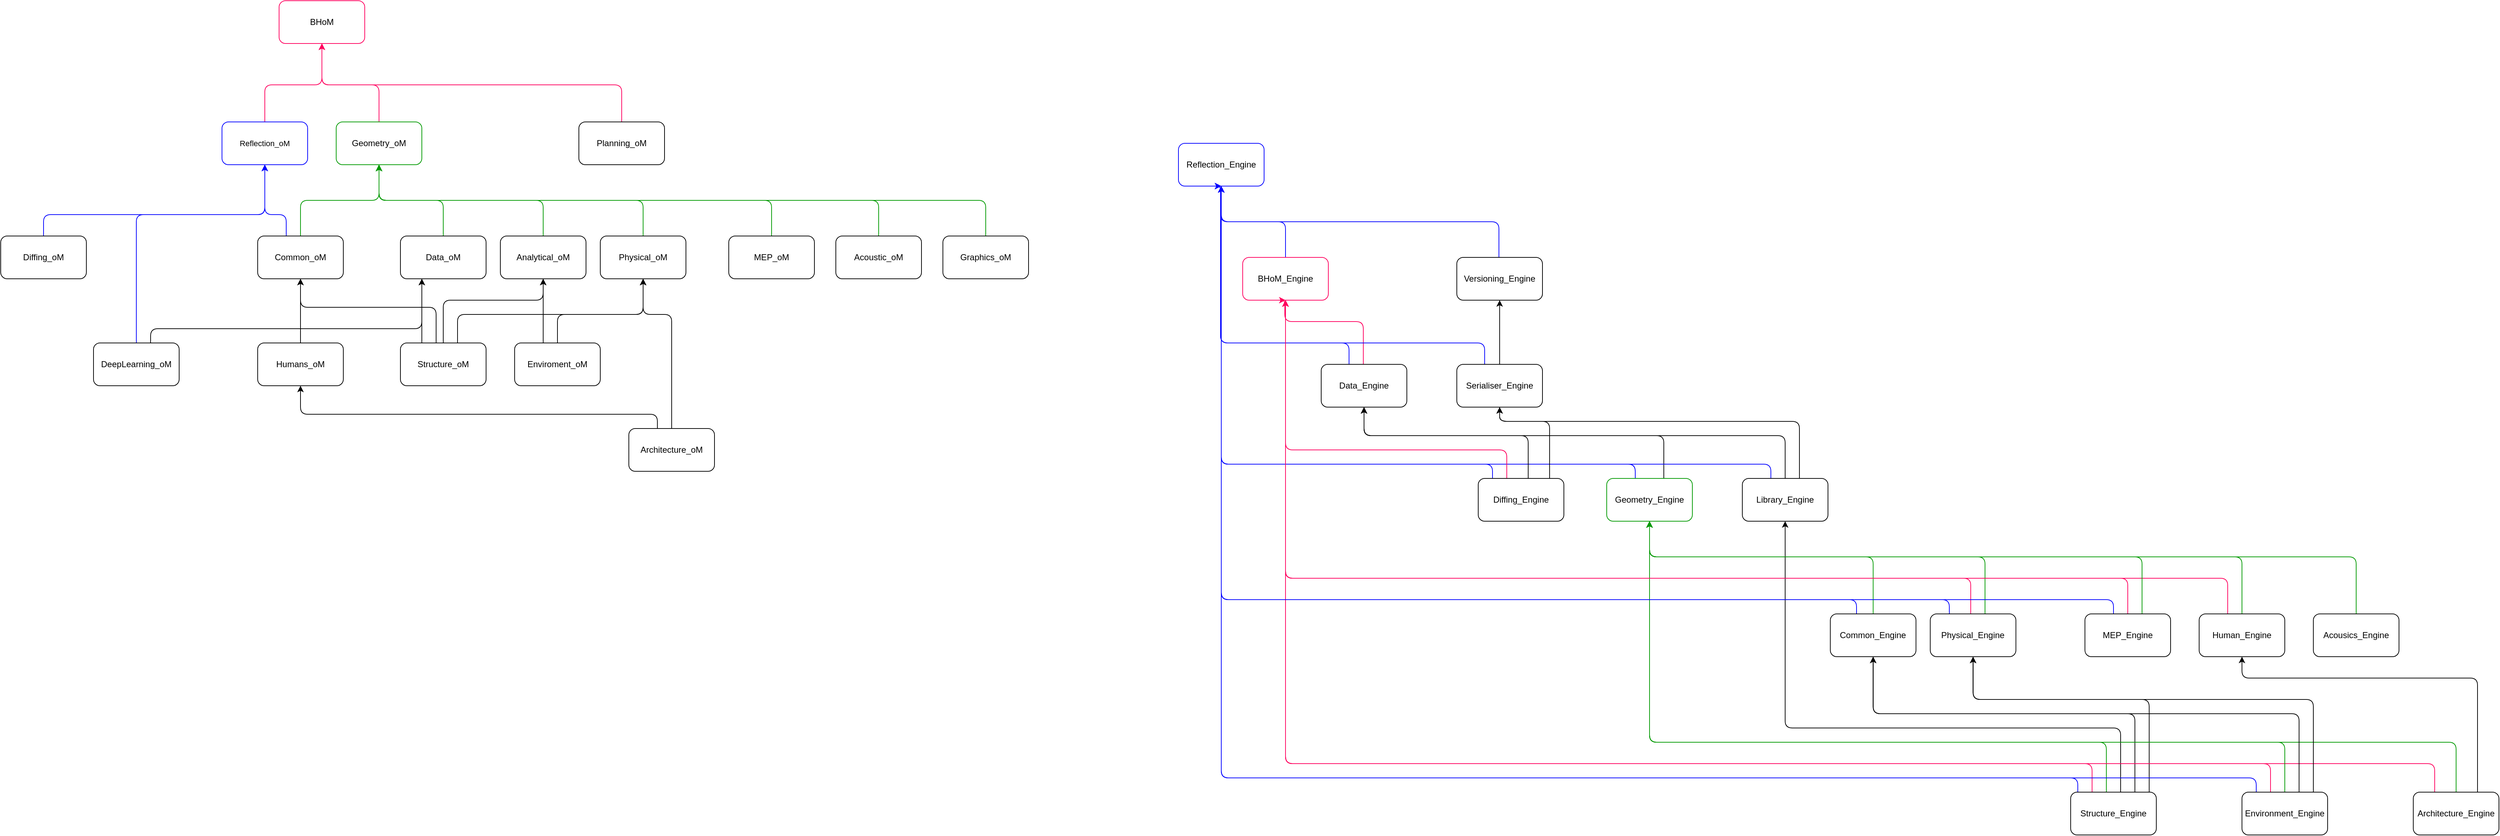 <mxfile version="12.5.1" type="device"><diagram id="6Ca8VNEjxvbvNiEkinV-" name="Page-1"><mxGraphModel dx="2771" dy="2223" grid="1" gridSize="10" guides="1" tooltips="1" connect="1" arrows="1" fold="1" page="1" pageScale="1" pageWidth="827" pageHeight="1169" math="0" shadow="0"><root><mxCell id="0"/><mxCell id="1" parent="0"/><mxCell id="a92bAbzMDgVQrzhNCaIG-1" value="BHoM" style="rounded=1;whiteSpace=wrap;html=1;strokeColor=#FF005E;" parent="1" vertex="1"><mxGeometry x="-720" y="-920" width="120" height="60" as="geometry"/></mxCell><mxCell id="a92bAbzMDgVQrzhNCaIG-10" style="rounded=1;orthogonalLoop=1;jettySize=auto;html=1;edgeStyle=orthogonalEdgeStyle;fontSize=12;strokeColor=#009900;fillColor=#ffffff;" parent="1" source="a92bAbzMDgVQrzhNCaIG-2" edge="1"><mxGeometry relative="1" as="geometry"><mxPoint x="-580" y="-690" as="targetPoint"/><Array as="points"><mxPoint x="120" y="-640"/><mxPoint x="-580" y="-640"/></Array></mxGeometry></mxCell><mxCell id="a92bAbzMDgVQrzhNCaIG-2" value="Acoustic_oM" style="rounded=1;whiteSpace=wrap;html=1;" parent="1" vertex="1"><mxGeometry x="60" y="-590" width="120" height="60" as="geometry"/></mxCell><mxCell id="a92bAbzMDgVQrzhNCaIG-12" style="rounded=1;orthogonalLoop=1;jettySize=auto;html=1;entryX=0.5;entryY=1;entryDx=0;entryDy=0;edgeStyle=orthogonalEdgeStyle;fontSize=12;strokeColor=#009900;fillColor=#ffffff;" parent="1" source="a92bAbzMDgVQrzhNCaIG-3" target="a92bAbzMDgVQrzhNCaIG-5" edge="1"><mxGeometry relative="1" as="geometry"><Array as="points"><mxPoint x="-350" y="-640"/><mxPoint x="-580" y="-640"/></Array></mxGeometry></mxCell><mxCell id="a92bAbzMDgVQrzhNCaIG-3" value="Analytical_oM" style="rounded=1;whiteSpace=wrap;html=1;" parent="1" vertex="1"><mxGeometry x="-410" y="-590" width="120" height="60" as="geometry"/></mxCell><mxCell id="a92bAbzMDgVQrzhNCaIG-8" style="rounded=1;orthogonalLoop=1;jettySize=auto;html=1;entryX=0.5;entryY=1;entryDx=0;entryDy=0;edgeStyle=orthogonalEdgeStyle;fontSize=12;strokeColor=#009900;fillColor=#ffffff;" parent="1" source="a92bAbzMDgVQrzhNCaIG-4" target="a92bAbzMDgVQrzhNCaIG-5" edge="1"><mxGeometry relative="1" as="geometry"/></mxCell><mxCell id="a92bAbzMDgVQrzhNCaIG-57" style="rounded=1;orthogonalLoop=1;jettySize=auto;html=1;entryX=0.5;entryY=1;entryDx=0;entryDy=0;edgeStyle=orthogonalEdgeStyle;strokeColor=#0000FF;" parent="1" source="a92bAbzMDgVQrzhNCaIG-4" target="a92bAbzMDgVQrzhNCaIG-19" edge="1"><mxGeometry relative="1" as="geometry"><Array as="points"><mxPoint x="-710" y="-620"/><mxPoint x="-740" y="-620"/></Array></mxGeometry></mxCell><mxCell id="a92bAbzMDgVQrzhNCaIG-4" value="Common_oM" style="rounded=1;whiteSpace=wrap;html=1;" parent="1" vertex="1"><mxGeometry x="-750" y="-590" width="120" height="60" as="geometry"/></mxCell><mxCell id="a92bAbzMDgVQrzhNCaIG-6" style="rounded=1;orthogonalLoop=1;jettySize=auto;html=1;entryX=0.5;entryY=1;entryDx=0;entryDy=0;edgeStyle=orthogonalEdgeStyle;fontSize=12;strokeColor=#FF005E;fillColor=#ffffff;" parent="1" source="a92bAbzMDgVQrzhNCaIG-5" target="a92bAbzMDgVQrzhNCaIG-1" edge="1"><mxGeometry relative="1" as="geometry"><Array as="points"><mxPoint x="-580" y="-802"/><mxPoint x="-660" y="-802"/></Array></mxGeometry></mxCell><mxCell id="a92bAbzMDgVQrzhNCaIG-5" value="Geometry_oM" style="rounded=1;whiteSpace=wrap;html=1;strokeColor=#009900;" parent="1" vertex="1"><mxGeometry x="-640" y="-750" width="120" height="60" as="geometry"/></mxCell><mxCell id="a92bAbzMDgVQrzhNCaIG-20" style="rounded=1;orthogonalLoop=1;jettySize=auto;html=1;entryX=0.5;entryY=1;entryDx=0;entryDy=0;edgeStyle=orthogonalEdgeStyle;" parent="1" source="a92bAbzMDgVQrzhNCaIG-13" target="a92bAbzMDgVQrzhNCaIG-18" edge="1"><mxGeometry relative="1" as="geometry"><Array as="points"><mxPoint x="-170" y="-480"/><mxPoint x="-210" y="-480"/></Array></mxGeometry></mxCell><mxCell id="a92bAbzMDgVQrzhNCaIG-21" style="rounded=1;orthogonalLoop=1;jettySize=auto;html=1;entryX=0.5;entryY=1;entryDx=0;entryDy=0;edgeStyle=orthogonalEdgeStyle;" parent="1" source="a92bAbzMDgVQrzhNCaIG-13" target="a92bAbzMDgVQrzhNCaIG-17" edge="1"><mxGeometry relative="1" as="geometry"><Array as="points"><mxPoint x="-190" y="-340"/><mxPoint x="-690" y="-340"/></Array></mxGeometry></mxCell><mxCell id="a92bAbzMDgVQrzhNCaIG-13" value="Architecture_oM" style="rounded=1;whiteSpace=wrap;html=1;" parent="1" vertex="1"><mxGeometry x="-230" y="-320" width="120" height="60" as="geometry"/></mxCell><mxCell id="a92bAbzMDgVQrzhNCaIG-46" style="rounded=0;orthogonalLoop=1;jettySize=auto;html=1;" parent="1" source="a92bAbzMDgVQrzhNCaIG-17" target="a92bAbzMDgVQrzhNCaIG-4" edge="1"><mxGeometry relative="1" as="geometry"/></mxCell><mxCell id="a92bAbzMDgVQrzhNCaIG-17" value="Humans_oM" style="rounded=1;whiteSpace=wrap;html=1;" parent="1" vertex="1"><mxGeometry x="-750" y="-440" width="120" height="60" as="geometry"/></mxCell><mxCell id="a92bAbzMDgVQrzhNCaIG-51" style="rounded=1;orthogonalLoop=1;jettySize=auto;html=1;entryX=0.5;entryY=1;entryDx=0;entryDy=0;edgeStyle=orthogonalEdgeStyle;fontSize=12;strokeColor=#009900;fillColor=#ffffff;" parent="1" source="a92bAbzMDgVQrzhNCaIG-18" target="a92bAbzMDgVQrzhNCaIG-5" edge="1"><mxGeometry relative="1" as="geometry"><Array as="points"><mxPoint x="-210" y="-640"/><mxPoint x="-580" y="-640"/></Array></mxGeometry></mxCell><mxCell id="a92bAbzMDgVQrzhNCaIG-18" value="Physical_oM" style="rounded=1;whiteSpace=wrap;html=1;" parent="1" vertex="1"><mxGeometry x="-270" y="-590" width="120" height="60" as="geometry"/></mxCell><mxCell id="a92bAbzMDgVQrzhNCaIG-58" style="rounded=1;orthogonalLoop=1;jettySize=auto;html=1;edgeStyle=orthogonalEdgeStyle;fontSize=12;strokeColor=#FF005E;fillColor=#ffffff;" parent="1" source="a92bAbzMDgVQrzhNCaIG-19" target="a92bAbzMDgVQrzhNCaIG-1" edge="1"><mxGeometry relative="1" as="geometry"><Array as="points"><mxPoint x="-740" y="-802"/><mxPoint x="-660" y="-802"/></Array></mxGeometry></mxCell><mxCell id="a92bAbzMDgVQrzhNCaIG-19" value="Reflection_oM" style="rounded=1;whiteSpace=wrap;html=1;fontSize=11;strokeColor=#0000FF;labelBackgroundColor=#ffffff;endArrow=classic;" parent="1" vertex="1"><mxGeometry x="-800" y="-750" width="120" height="60" as="geometry"/></mxCell><mxCell id="a92bAbzMDgVQrzhNCaIG-27" style="rounded=1;orthogonalLoop=1;jettySize=auto;html=1;entryX=0.5;entryY=1;entryDx=0;entryDy=0;edgeStyle=orthogonalEdgeStyle;fontSize=12;strokeColor=#009900;fillColor=#ffffff;" parent="1" source="a92bAbzMDgVQrzhNCaIG-25" target="a92bAbzMDgVQrzhNCaIG-5" edge="1"><mxGeometry relative="1" as="geometry"/></mxCell><mxCell id="a92bAbzMDgVQrzhNCaIG-25" value="Data_oM" style="rounded=1;whiteSpace=wrap;html=1;" parent="1" vertex="1"><mxGeometry x="-550" y="-590" width="120" height="60" as="geometry"/></mxCell><mxCell id="a92bAbzMDgVQrzhNCaIG-30" style="rounded=1;orthogonalLoop=1;jettySize=auto;html=1;edgeStyle=orthogonalEdgeStyle;" parent="1" source="a92bAbzMDgVQrzhNCaIG-28" edge="1"><mxGeometry relative="1" as="geometry"><mxPoint x="-520" y="-530" as="targetPoint"/><Array as="points"><mxPoint x="-900" y="-460"/><mxPoint x="-520" y="-460"/></Array></mxGeometry></mxCell><mxCell id="a92bAbzMDgVQrzhNCaIG-55" style="rounded=1;orthogonalLoop=1;jettySize=auto;html=1;entryX=0.5;entryY=1;entryDx=0;entryDy=0;edgeStyle=orthogonalEdgeStyle;strokeColor=#0000FF;" parent="1" source="a92bAbzMDgVQrzhNCaIG-28" target="a92bAbzMDgVQrzhNCaIG-19" edge="1"><mxGeometry relative="1" as="geometry"><Array as="points"><mxPoint x="-920" y="-620"/><mxPoint x="-740" y="-620"/></Array></mxGeometry></mxCell><mxCell id="a92bAbzMDgVQrzhNCaIG-56" style="rounded=1;orthogonalLoop=1;jettySize=auto;html=1;entryX=0.5;entryY=1;entryDx=0;entryDy=0;edgeStyle=orthogonalEdgeStyle;strokeColor=#0000FF;" parent="1" source="a92bAbzMDgVQrzhNCaIG-32" target="a92bAbzMDgVQrzhNCaIG-19" edge="1"><mxGeometry relative="1" as="geometry"><Array as="points"><mxPoint x="-1050" y="-620"/><mxPoint x="-740" y="-620"/></Array></mxGeometry></mxCell><mxCell id="a92bAbzMDgVQrzhNCaIG-32" value="Diffing_oM" style="rounded=1;whiteSpace=wrap;html=1;" parent="1" vertex="1"><mxGeometry x="-1110" y="-590" width="120" height="60" as="geometry"/></mxCell><mxCell id="a92bAbzMDgVQrzhNCaIG-36" style="rounded=1;orthogonalLoop=1;jettySize=auto;html=1;entryX=0.5;entryY=1;entryDx=0;entryDy=0;edgeStyle=orthogonalEdgeStyle;" parent="1" source="a92bAbzMDgVQrzhNCaIG-35" target="a92bAbzMDgVQrzhNCaIG-3" edge="1"><mxGeometry relative="1" as="geometry"><Array as="points"><mxPoint x="-350" y="-460"/><mxPoint x="-350" y="-460"/></Array></mxGeometry></mxCell><mxCell id="a92bAbzMDgVQrzhNCaIG-73" style="edgeStyle=orthogonalEdgeStyle;rounded=1;orthogonalLoop=1;jettySize=auto;html=1;fontSize=12;strokeColor=#009900;fillColor=#ffffff;" parent="1" source="a92bAbzMDgVQrzhNCaIG-41" edge="1"><mxGeometry relative="1" as="geometry"><mxPoint x="-580" y="-690" as="targetPoint"/><Array as="points"><mxPoint x="270" y="-640"/><mxPoint x="-580" y="-640"/></Array></mxGeometry></mxCell><mxCell id="a92bAbzMDgVQrzhNCaIG-41" value="Graphics_oM" style="rounded=1;whiteSpace=wrap;html=1;" parent="1" vertex="1"><mxGeometry x="210" y="-590" width="120" height="60" as="geometry"/></mxCell><mxCell id="a92bAbzMDgVQrzhNCaIG-49" style="rounded=1;orthogonalLoop=1;jettySize=auto;html=1;entryX=0.5;entryY=1;entryDx=0;entryDy=0;edgeStyle=orthogonalEdgeStyle;fontSize=12;strokeColor=#009900;fillColor=#ffffff;" parent="1" source="a92bAbzMDgVQrzhNCaIG-47" target="a92bAbzMDgVQrzhNCaIG-5" edge="1"><mxGeometry relative="1" as="geometry"><Array as="points"><mxPoint x="-30" y="-640"/><mxPoint x="-580" y="-640"/></Array></mxGeometry></mxCell><mxCell id="a92bAbzMDgVQrzhNCaIG-47" value="MEP_oM" style="rounded=1;whiteSpace=wrap;html=1;" parent="1" vertex="1"><mxGeometry x="-90" y="-590" width="120" height="60" as="geometry"/></mxCell><mxCell id="a92bAbzMDgVQrzhNCaIG-53" style="rounded=1;orthogonalLoop=1;jettySize=auto;html=1;edgeStyle=orthogonalEdgeStyle;fontSize=12;strokeColor=#FF005E;fillColor=#ffffff;" parent="1" source="a92bAbzMDgVQrzhNCaIG-52" target="a92bAbzMDgVQrzhNCaIG-1" edge="1"><mxGeometry relative="1" as="geometry"><Array as="points"><mxPoint x="-240" y="-802"/><mxPoint x="-660" y="-802"/></Array></mxGeometry></mxCell><mxCell id="a92bAbzMDgVQrzhNCaIG-52" value="Planning_oM" style="rounded=1;whiteSpace=wrap;html=1;" parent="1" vertex="1"><mxGeometry x="-300" y="-750" width="120" height="60" as="geometry"/></mxCell><mxCell id="a92bAbzMDgVQrzhNCaIG-60" style="rounded=1;orthogonalLoop=1;jettySize=auto;html=1;entryX=0.5;entryY=1;entryDx=0;entryDy=0;edgeStyle=orthogonalEdgeStyle;" parent="1" source="a92bAbzMDgVQrzhNCaIG-59" target="a92bAbzMDgVQrzhNCaIG-3" edge="1"><mxGeometry relative="1" as="geometry"><Array as="points"><mxPoint x="-490" y="-500"/><mxPoint x="-350" y="-500"/></Array></mxGeometry></mxCell><mxCell id="a92bAbzMDgVQrzhNCaIG-62" style="rounded=1;orthogonalLoop=1;jettySize=auto;html=1;entryX=0.5;entryY=1;entryDx=0;entryDy=0;edgeStyle=orthogonalEdgeStyle;" parent="1" source="a92bAbzMDgVQrzhNCaIG-59" target="a92bAbzMDgVQrzhNCaIG-4" edge="1"><mxGeometry relative="1" as="geometry"><Array as="points"><mxPoint x="-500" y="-490"/><mxPoint x="-690" y="-490"/></Array></mxGeometry></mxCell><mxCell id="a92bAbzMDgVQrzhNCaIG-63" style="rounded=1;orthogonalLoop=1;jettySize=auto;html=1;edgeStyle=orthogonalEdgeStyle;" parent="1" source="a92bAbzMDgVQrzhNCaIG-59" target="a92bAbzMDgVQrzhNCaIG-25" edge="1"><mxGeometry relative="1" as="geometry"><Array as="points"><mxPoint x="-520" y="-480"/><mxPoint x="-520" y="-480"/></Array></mxGeometry></mxCell><mxCell id="a92bAbzMDgVQrzhNCaIG-65" style="rounded=1;orthogonalLoop=1;jettySize=auto;html=1;edgeStyle=orthogonalEdgeStyle;" parent="1" source="a92bAbzMDgVQrzhNCaIG-35" target="a92bAbzMDgVQrzhNCaIG-18" edge="1"><mxGeometry relative="1" as="geometry"><Array as="points"><mxPoint x="-330" y="-480"/><mxPoint x="-210" y="-480"/></Array></mxGeometry></mxCell><mxCell id="a92bAbzMDgVQrzhNCaIG-75" style="edgeStyle=orthogonalEdgeStyle;rounded=1;orthogonalLoop=1;jettySize=auto;html=1;entryX=0.5;entryY=1;entryDx=0;entryDy=0;" parent="1" source="a92bAbzMDgVQrzhNCaIG-59" target="a92bAbzMDgVQrzhNCaIG-18" edge="1"><mxGeometry relative="1" as="geometry"><Array as="points"><mxPoint x="-470" y="-480"/><mxPoint x="-210" y="-480"/></Array></mxGeometry></mxCell><mxCell id="a92bAbzMDgVQrzhNCaIG-59" value="Structure_oM" style="rounded=1;whiteSpace=wrap;html=1;" parent="1" vertex="1"><mxGeometry x="-550" y="-440" width="120" height="60" as="geometry"/></mxCell><mxCell id="a92bAbzMDgVQrzhNCaIG-28" value="DeepLearning_oM" style="rounded=1;whiteSpace=wrap;html=1;" parent="1" vertex="1"><mxGeometry x="-980" y="-440" width="120" height="60" as="geometry"/></mxCell><mxCell id="a92bAbzMDgVQrzhNCaIG-35" value="Enviroment_oM" style="rounded=1;whiteSpace=wrap;html=1;" parent="1" vertex="1"><mxGeometry x="-390" y="-440" width="120" height="60" as="geometry"/></mxCell><mxCell id="a92bAbzMDgVQrzhNCaIG-76" value="Reflection_Engine" style="rounded=1;whiteSpace=wrap;html=1;strokeColor=#0000FF;" parent="1" vertex="1"><mxGeometry x="540" y="-720" width="120" height="60" as="geometry"/></mxCell><mxCell id="a92bAbzMDgVQrzhNCaIG-78" style="edgeStyle=orthogonalEdgeStyle;rounded=1;orthogonalLoop=1;jettySize=auto;html=1;entryX=0.5;entryY=1;entryDx=0;entryDy=0;strokeColor=#0000FF;" parent="1" source="a92bAbzMDgVQrzhNCaIG-77" target="a92bAbzMDgVQrzhNCaIG-76" edge="1"><mxGeometry relative="1" as="geometry"/></mxCell><mxCell id="a92bAbzMDgVQrzhNCaIG-77" value="BHoM_Engine" style="rounded=1;whiteSpace=wrap;html=1;strokeColor=#FF005E;" parent="1" vertex="1"><mxGeometry x="630" y="-560" width="120" height="60" as="geometry"/></mxCell><mxCell id="a92bAbzMDgVQrzhNCaIG-80" style="edgeStyle=orthogonalEdgeStyle;rounded=1;orthogonalLoop=1;jettySize=auto;html=1;entryX=0.5;entryY=1;entryDx=0;entryDy=0;strokeColor=#0000FF;" parent="1" source="a92bAbzMDgVQrzhNCaIG-79" target="a92bAbzMDgVQrzhNCaIG-76" edge="1"><mxGeometry relative="1" as="geometry"><Array as="points"><mxPoint x="1180" y="-270"/><mxPoint x="600" y="-270"/></Array></mxGeometry></mxCell><mxCell id="a92bAbzMDgVQrzhNCaIG-83" style="edgeStyle=orthogonalEdgeStyle;rounded=1;orthogonalLoop=1;jettySize=auto;html=1;entryX=0.5;entryY=1;entryDx=0;entryDy=0;" parent="1" source="a92bAbzMDgVQrzhNCaIG-79" target="a92bAbzMDgVQrzhNCaIG-81" edge="1"><mxGeometry relative="1" as="geometry"><Array as="points"><mxPoint x="1220" y="-310"/><mxPoint x="800" y="-310"/></Array></mxGeometry></mxCell><mxCell id="a92bAbzMDgVQrzhNCaIG-79" value="Geometry_Engine" style="rounded=1;whiteSpace=wrap;html=1;strokeColor=#009900;" parent="1" vertex="1"><mxGeometry x="1140" y="-250" width="120" height="60" as="geometry"/></mxCell><mxCell id="a92bAbzMDgVQrzhNCaIG-82" style="edgeStyle=orthogonalEdgeStyle;rounded=1;orthogonalLoop=1;jettySize=auto;html=1;entryX=0.5;entryY=1;entryDx=0;entryDy=0;fontSize=12;strokeColor=#FF005E;fillColor=#ffffff;" parent="1" source="a92bAbzMDgVQrzhNCaIG-81" target="a92bAbzMDgVQrzhNCaIG-77" edge="1"><mxGeometry relative="1" as="geometry"><Array as="points"><mxPoint x="799" y="-470"/><mxPoint x="689" y="-470"/></Array></mxGeometry></mxCell><mxCell id="a92bAbzMDgVQrzhNCaIG-86" style="edgeStyle=orthogonalEdgeStyle;rounded=1;orthogonalLoop=1;jettySize=auto;html=1;entryX=0.5;entryY=1;entryDx=0;entryDy=0;fontSize=12;strokeColor=#009900;fillColor=#ffffff;" parent="1" source="a92bAbzMDgVQrzhNCaIG-85" target="a92bAbzMDgVQrzhNCaIG-79" edge="1"><mxGeometry relative="1" as="geometry"><Array as="points"><mxPoint x="1930" y="-140"/><mxPoint x="1300" y="-140"/></Array></mxGeometry></mxCell><mxCell id="a92bAbzMDgVQrzhNCaIG-85" value="Acousics_Engine" style="rounded=1;whiteSpace=wrap;html=1;" parent="1" vertex="1"><mxGeometry x="2130" y="-60.0" width="120" height="60" as="geometry"/></mxCell><mxCell id="a92bAbzMDgVQrzhNCaIG-89" style="edgeStyle=orthogonalEdgeStyle;rounded=1;orthogonalLoop=1;jettySize=auto;html=1;entryX=0.5;entryY=1;entryDx=0;entryDy=0;fontSize=12;strokeColor=#009900;fillColor=#ffffff;" parent="1" source="a92bAbzMDgVQrzhNCaIG-87" target="a92bAbzMDgVQrzhNCaIG-79" edge="1"><mxGeometry relative="1" as="geometry"><Array as="points"><mxPoint x="1770" y="-140"/><mxPoint x="1300" y="-140"/></Array></mxGeometry></mxCell><mxCell id="a92bAbzMDgVQrzhNCaIG-141" style="edgeStyle=orthogonalEdgeStyle;rounded=1;orthogonalLoop=1;jettySize=auto;html=1;entryX=0.5;entryY=1;entryDx=0;entryDy=0;strokeColor=#FF005E;fontSize=12;fillColor=#ffffff;" parent="1" source="a92bAbzMDgVQrzhNCaIG-87" target="a92bAbzMDgVQrzhNCaIG-77" edge="1"><mxGeometry relative="1" as="geometry"><Array as="points"><mxPoint x="2010" y="-110"/><mxPoint x="690" y="-110"/></Array></mxGeometry></mxCell><mxCell id="a92bAbzMDgVQrzhNCaIG-87" value="Human_Engine" style="rounded=1;whiteSpace=wrap;html=1;" parent="1" vertex="1"><mxGeometry x="1970" y="-60.0" width="120" height="60" as="geometry"/></mxCell><mxCell id="a92bAbzMDgVQrzhNCaIG-92" style="edgeStyle=orthogonalEdgeStyle;rounded=1;orthogonalLoop=1;jettySize=auto;html=1;entryX=0.5;entryY=1;entryDx=0;entryDy=0;fontSize=12;strokeColor=#FF005E;fillColor=#ffffff;" parent="1" source="a92bAbzMDgVQrzhNCaIG-91" target="a92bAbzMDgVQrzhNCaIG-77" edge="1"><mxGeometry relative="1" as="geometry"><Array as="points"><mxPoint x="2300" y="150"/><mxPoint x="690" y="150"/></Array></mxGeometry></mxCell><mxCell id="a92bAbzMDgVQrzhNCaIG-93" style="edgeStyle=orthogonalEdgeStyle;rounded=1;orthogonalLoop=1;jettySize=auto;html=1;entryX=0.5;entryY=1;entryDx=0;entryDy=0;fontSize=12;strokeColor=#009900;fillColor=#ffffff;" parent="1" source="a92bAbzMDgVQrzhNCaIG-91" target="a92bAbzMDgVQrzhNCaIG-79" edge="1"><mxGeometry relative="1" as="geometry"><Array as="points"><mxPoint x="2330" y="120"/><mxPoint x="1200" y="120"/></Array></mxGeometry></mxCell><mxCell id="a92bAbzMDgVQrzhNCaIG-94" style="edgeStyle=orthogonalEdgeStyle;rounded=1;orthogonalLoop=1;jettySize=auto;html=1;entryX=0.5;entryY=1;entryDx=0;entryDy=0;" parent="1" source="a92bAbzMDgVQrzhNCaIG-91" target="a92bAbzMDgVQrzhNCaIG-87" edge="1"><mxGeometry relative="1" as="geometry"><Array as="points"><mxPoint x="2360" y="30"/><mxPoint x="2030" y="30"/></Array></mxGeometry></mxCell><mxCell id="a92bAbzMDgVQrzhNCaIG-91" value="Architecture_Engine" style="rounded=1;whiteSpace=wrap;html=1;" parent="1" vertex="1"><mxGeometry x="2270" y="190" width="120" height="60" as="geometry"/></mxCell><mxCell id="a92bAbzMDgVQrzhNCaIG-96" style="edgeStyle=orthogonalEdgeStyle;rounded=1;orthogonalLoop=1;jettySize=auto;html=1;entryX=0.5;entryY=1;entryDx=0;entryDy=0;strokeColor=#0000FF;" parent="1" source="a92bAbzMDgVQrzhNCaIG-95" target="a92bAbzMDgVQrzhNCaIG-76" edge="1"><mxGeometry relative="1" as="geometry"><Array as="points"><mxPoint x="1490" y="-80"/><mxPoint x="600" y="-80"/></Array></mxGeometry></mxCell><mxCell id="a92bAbzMDgVQrzhNCaIG-97" style="edgeStyle=orthogonalEdgeStyle;rounded=1;orthogonalLoop=1;jettySize=auto;html=1;entryX=0.5;entryY=1;entryDx=0;entryDy=0;fontSize=12;strokeColor=#009900;fillColor=#ffffff;" parent="1" source="a92bAbzMDgVQrzhNCaIG-95" target="a92bAbzMDgVQrzhNCaIG-79" edge="1"><mxGeometry relative="1" as="geometry"><Array as="points"><mxPoint x="1430" y="-140"/><mxPoint x="1300" y="-140"/></Array></mxGeometry></mxCell><mxCell id="a92bAbzMDgVQrzhNCaIG-95" value="Common_Engine" style="rounded=1;whiteSpace=wrap;html=1;" parent="1" vertex="1"><mxGeometry x="1453.29" y="-60.0" width="120" height="60" as="geometry"/></mxCell><mxCell id="a92bAbzMDgVQrzhNCaIG-135" style="edgeStyle=orthogonalEdgeStyle;rounded=1;orthogonalLoop=1;jettySize=auto;html=1;entryX=0.5;entryY=1;entryDx=0;entryDy=0;strokeColor=#0000FF;" parent="1" source="a92bAbzMDgVQrzhNCaIG-98" target="a92bAbzMDgVQrzhNCaIG-76" edge="1"><mxGeometry relative="1" as="geometry"><Array as="points"><mxPoint x="989" y="-610"/><mxPoint x="599" y="-610"/></Array></mxGeometry></mxCell><mxCell id="a92bAbzMDgVQrzhNCaIG-98" value="Versioning_Engine" style="rounded=1;whiteSpace=wrap;html=1;" parent="1" vertex="1"><mxGeometry x="930" y="-560" width="120" height="60" as="geometry"/></mxCell><mxCell id="a92bAbzMDgVQrzhNCaIG-101" style="edgeStyle=none;rounded=0;orthogonalLoop=1;jettySize=auto;html=1;entryX=0.5;entryY=1;entryDx=0;entryDy=0;" parent="1" source="a92bAbzMDgVQrzhNCaIG-100" target="a92bAbzMDgVQrzhNCaIG-98" edge="1"><mxGeometry relative="1" as="geometry"/></mxCell><mxCell id="a92bAbzMDgVQrzhNCaIG-102" style="edgeStyle=orthogonalEdgeStyle;rounded=1;orthogonalLoop=1;jettySize=auto;html=1;entryX=0.5;entryY=1;entryDx=0;entryDy=0;strokeColor=#0000FF;" parent="1" source="a92bAbzMDgVQrzhNCaIG-81" target="a92bAbzMDgVQrzhNCaIG-76" edge="1"><mxGeometry relative="1" as="geometry"><Array as="points"><mxPoint x="779" y="-440"/><mxPoint x="599" y="-440"/></Array></mxGeometry></mxCell><mxCell id="a92bAbzMDgVQrzhNCaIG-137" style="edgeStyle=orthogonalEdgeStyle;rounded=1;orthogonalLoop=1;jettySize=auto;html=1;entryX=0.5;entryY=1;entryDx=0;entryDy=0;strokeColor=#0000FF;" parent="1" source="a92bAbzMDgVQrzhNCaIG-100" target="a92bAbzMDgVQrzhNCaIG-76" edge="1"><mxGeometry relative="1" as="geometry"><Array as="points"><mxPoint x="969" y="-440"/><mxPoint x="599" y="-440"/></Array></mxGeometry></mxCell><mxCell id="a92bAbzMDgVQrzhNCaIG-100" value="Serialiser_Engine" style="rounded=1;whiteSpace=wrap;html=1;" parent="1" vertex="1"><mxGeometry x="930" y="-410" width="120" height="60" as="geometry"/></mxCell><mxCell id="a92bAbzMDgVQrzhNCaIG-104" style="edgeStyle=orthogonalEdgeStyle;rounded=1;orthogonalLoop=1;jettySize=auto;html=1;entryX=0.5;entryY=1;entryDx=0;entryDy=0;" parent="1" source="a92bAbzMDgVQrzhNCaIG-103" target="a92bAbzMDgVQrzhNCaIG-100" edge="1"><mxGeometry relative="1" as="geometry"><Array as="points"><mxPoint x="1410" y="-330"/><mxPoint x="990" y="-330"/></Array></mxGeometry></mxCell><mxCell id="a92bAbzMDgVQrzhNCaIG-105" style="edgeStyle=orthogonalEdgeStyle;rounded=1;orthogonalLoop=1;jettySize=auto;html=1;entryX=0.5;entryY=1;entryDx=0;entryDy=0;" parent="1" source="a92bAbzMDgVQrzhNCaIG-103" target="a92bAbzMDgVQrzhNCaIG-81" edge="1"><mxGeometry relative="1" as="geometry"><Array as="points"><mxPoint x="1390" y="-310"/><mxPoint x="800" y="-310"/></Array></mxGeometry></mxCell><mxCell id="a92bAbzMDgVQrzhNCaIG-106" style="edgeStyle=orthogonalEdgeStyle;rounded=1;orthogonalLoop=1;jettySize=auto;html=1;entryX=0.5;entryY=1;entryDx=0;entryDy=0;strokeColor=#0000FF;" parent="1" source="a92bAbzMDgVQrzhNCaIG-103" target="a92bAbzMDgVQrzhNCaIG-76" edge="1"><mxGeometry relative="1" as="geometry"><Array as="points"><mxPoint x="1370" y="-270"/><mxPoint x="600" y="-270"/></Array></mxGeometry></mxCell><mxCell id="a92bAbzMDgVQrzhNCaIG-103" value="Library_Engine" style="rounded=1;whiteSpace=wrap;html=1;" parent="1" vertex="1"><mxGeometry x="1330" y="-250" width="120" height="60" as="geometry"/></mxCell><mxCell id="a92bAbzMDgVQrzhNCaIG-108" style="edgeStyle=orthogonalEdgeStyle;rounded=1;orthogonalLoop=1;jettySize=auto;html=1;entryX=0.5;entryY=1;entryDx=0;entryDy=0;fontSize=12;strokeColor=#FF005E;fillColor=#ffffff;" parent="1" source="a92bAbzMDgVQrzhNCaIG-107" target="a92bAbzMDgVQrzhNCaIG-77" edge="1"><mxGeometry relative="1" as="geometry"><Array as="points"><mxPoint x="1000" y="-290"/><mxPoint x="690" y="-290"/></Array></mxGeometry></mxCell><mxCell id="a92bAbzMDgVQrzhNCaIG-109" style="edgeStyle=orthogonalEdgeStyle;rounded=1;orthogonalLoop=1;jettySize=auto;html=1;entryX=0.5;entryY=1;entryDx=0;entryDy=0;" parent="1" source="a92bAbzMDgVQrzhNCaIG-107" target="a92bAbzMDgVQrzhNCaIG-81" edge="1"><mxGeometry relative="1" as="geometry"><Array as="points"><mxPoint x="1030" y="-310"/><mxPoint x="800" y="-310"/></Array></mxGeometry></mxCell><mxCell id="a92bAbzMDgVQrzhNCaIG-110" style="edgeStyle=orthogonalEdgeStyle;rounded=1;orthogonalLoop=1;jettySize=auto;html=1;entryX=0.5;entryY=1;entryDx=0;entryDy=0;strokeColor=#0000FF;" parent="1" source="a92bAbzMDgVQrzhNCaIG-107" target="a92bAbzMDgVQrzhNCaIG-76" edge="1"><mxGeometry relative="1" as="geometry"><Array as="points"><mxPoint x="980" y="-270"/><mxPoint x="600" y="-270"/></Array></mxGeometry></mxCell><mxCell id="a92bAbzMDgVQrzhNCaIG-111" style="edgeStyle=orthogonalEdgeStyle;rounded=1;orthogonalLoop=1;jettySize=auto;html=1;entryX=0.5;entryY=1;entryDx=0;entryDy=0;" parent="1" source="a92bAbzMDgVQrzhNCaIG-107" target="a92bAbzMDgVQrzhNCaIG-100" edge="1"><mxGeometry relative="1" as="geometry"><Array as="points"><mxPoint x="1060" y="-330"/><mxPoint x="990" y="-330"/></Array></mxGeometry></mxCell><mxCell id="a92bAbzMDgVQrzhNCaIG-107" value="Diffing_Engine" style="rounded=1;whiteSpace=wrap;html=1;" parent="1" vertex="1"><mxGeometry x="960" y="-250" width="120" height="60" as="geometry"/></mxCell><mxCell id="a92bAbzMDgVQrzhNCaIG-114" style="edgeStyle=orthogonalEdgeStyle;rounded=1;orthogonalLoop=1;jettySize=auto;html=1;entryX=0.5;entryY=1;entryDx=0;entryDy=0;fontSize=12;strokeColor=#FF005E;fillColor=#ffffff;" parent="1" source="a92bAbzMDgVQrzhNCaIG-112" target="a92bAbzMDgVQrzhNCaIG-77" edge="1"><mxGeometry relative="1" as="geometry"><Array as="points"><mxPoint x="1820" y="150"/><mxPoint x="690" y="150"/></Array></mxGeometry></mxCell><mxCell id="a92bAbzMDgVQrzhNCaIG-115" style="edgeStyle=orthogonalEdgeStyle;rounded=1;orthogonalLoop=1;jettySize=auto;html=1;entryX=0.5;entryY=1;entryDx=0;entryDy=0;" parent="1" source="a92bAbzMDgVQrzhNCaIG-112" target="a92bAbzMDgVQrzhNCaIG-95" edge="1"><mxGeometry relative="1" as="geometry"><Array as="points"><mxPoint x="1880" y="80"/><mxPoint x="1513" y="80"/></Array></mxGeometry></mxCell><mxCell id="a92bAbzMDgVQrzhNCaIG-116" style="edgeStyle=orthogonalEdgeStyle;rounded=1;orthogonalLoop=1;jettySize=auto;html=1;entryX=0.5;entryY=1;entryDx=0;entryDy=0;fontSize=12;strokeColor=#009900;fillColor=#ffffff;" parent="1" source="a92bAbzMDgVQrzhNCaIG-112" target="a92bAbzMDgVQrzhNCaIG-79" edge="1"><mxGeometry relative="1" as="geometry"><Array as="points"><mxPoint x="1840" y="120"/><mxPoint x="1200" y="120"/></Array></mxGeometry></mxCell><mxCell id="a92bAbzMDgVQrzhNCaIG-117" style="edgeStyle=orthogonalEdgeStyle;rounded=1;orthogonalLoop=1;jettySize=auto;html=1;entryX=0.5;entryY=1;entryDx=0;entryDy=0;" parent="1" source="a92bAbzMDgVQrzhNCaIG-112" target="a92bAbzMDgVQrzhNCaIG-103" edge="1"><mxGeometry relative="1" as="geometry"><Array as="points"><mxPoint x="1860" y="100"/><mxPoint x="1390" y="100"/></Array></mxGeometry></mxCell><mxCell id="a92bAbzMDgVQrzhNCaIG-120" style="edgeStyle=orthogonalEdgeStyle;rounded=1;orthogonalLoop=1;jettySize=auto;html=1;entryX=0.5;entryY=1;entryDx=0;entryDy=0;" parent="1" source="a92bAbzMDgVQrzhNCaIG-112" target="a92bAbzMDgVQrzhNCaIG-118" edge="1"><mxGeometry relative="1" as="geometry"><Array as="points"><mxPoint x="1900" y="60"/><mxPoint x="1653" y="60"/></Array></mxGeometry></mxCell><mxCell id="a92bAbzMDgVQrzhNCaIG-121" style="edgeStyle=orthogonalEdgeStyle;rounded=1;orthogonalLoop=1;jettySize=auto;html=1;strokeColor=#0000FF;" parent="1" source="a92bAbzMDgVQrzhNCaIG-112" target="a92bAbzMDgVQrzhNCaIG-76" edge="1"><mxGeometry relative="1" as="geometry"><Array as="points"><mxPoint x="1800" y="170"/><mxPoint x="600" y="170"/></Array></mxGeometry></mxCell><mxCell id="a92bAbzMDgVQrzhNCaIG-112" value="Structure_Engine" style="rounded=1;whiteSpace=wrap;html=1;" parent="1" vertex="1"><mxGeometry x="1790" y="190" width="120" height="60" as="geometry"/></mxCell><mxCell id="a92bAbzMDgVQrzhNCaIG-122" style="edgeStyle=orthogonalEdgeStyle;rounded=1;orthogonalLoop=1;jettySize=auto;html=1;entryX=0.5;entryY=1;entryDx=0;entryDy=0;fontSize=12;strokeColor=#FF005E;fillColor=#ffffff;" parent="1" source="a92bAbzMDgVQrzhNCaIG-118" target="a92bAbzMDgVQrzhNCaIG-77" edge="1"><mxGeometry relative="1" as="geometry"><Array as="points"><mxPoint x="1650" y="-110"/><mxPoint x="690" y="-110"/></Array></mxGeometry></mxCell><mxCell id="a92bAbzMDgVQrzhNCaIG-123" style="edgeStyle=orthogonalEdgeStyle;rounded=1;orthogonalLoop=1;jettySize=auto;html=1;entryX=0.5;entryY=1;entryDx=0;entryDy=0;fontSize=12;strokeColor=#009900;fillColor=#ffffff;" parent="1" source="a92bAbzMDgVQrzhNCaIG-118" target="a92bAbzMDgVQrzhNCaIG-79" edge="1"><mxGeometry relative="1" as="geometry"><Array as="points"><mxPoint x="1670" y="-140"/><mxPoint x="1200" y="-140"/></Array></mxGeometry></mxCell><mxCell id="a92bAbzMDgVQrzhNCaIG-124" style="edgeStyle=orthogonalEdgeStyle;rounded=1;orthogonalLoop=1;jettySize=auto;html=1;entryX=0.5;entryY=1;entryDx=0;entryDy=0;strokeColor=#0000FF;" parent="1" source="a92bAbzMDgVQrzhNCaIG-118" target="a92bAbzMDgVQrzhNCaIG-76" edge="1"><mxGeometry relative="1" as="geometry"><Array as="points"><mxPoint x="1620" y="-80"/><mxPoint x="600" y="-80"/></Array></mxGeometry></mxCell><mxCell id="a92bAbzMDgVQrzhNCaIG-118" value="Physical_Engine" style="rounded=1;whiteSpace=wrap;html=1;" parent="1" vertex="1"><mxGeometry x="1593.29" y="-60.0" width="120" height="60" as="geometry"/></mxCell><mxCell id="a92bAbzMDgVQrzhNCaIG-126" style="edgeStyle=orthogonalEdgeStyle;rounded=1;orthogonalLoop=1;jettySize=auto;html=1;entryX=0.5;entryY=1;entryDx=0;entryDy=0;fontSize=12;strokeColor=#FF005E;fillColor=#ffffff;" parent="1" source="a92bAbzMDgVQrzhNCaIG-125" target="a92bAbzMDgVQrzhNCaIG-77" edge="1"><mxGeometry relative="1" as="geometry"><Array as="points"><mxPoint x="2070" y="150"/><mxPoint x="690" y="150"/></Array></mxGeometry></mxCell><mxCell id="a92bAbzMDgVQrzhNCaIG-127" style="edgeStyle=orthogonalEdgeStyle;rounded=1;orthogonalLoop=1;jettySize=auto;html=1;entryX=0.5;entryY=1;entryDx=0;entryDy=0;" parent="1" source="a92bAbzMDgVQrzhNCaIG-125" target="a92bAbzMDgVQrzhNCaIG-95" edge="1"><mxGeometry relative="1" as="geometry"><Array as="points"><mxPoint x="2110" y="80"/><mxPoint x="1513" y="80"/></Array></mxGeometry></mxCell><mxCell id="a92bAbzMDgVQrzhNCaIG-128" style="edgeStyle=orthogonalEdgeStyle;rounded=1;orthogonalLoop=1;jettySize=auto;html=1;fontSize=12;strokeColor=#009900;fillColor=#ffffff;" parent="1" source="a92bAbzMDgVQrzhNCaIG-125" target="a92bAbzMDgVQrzhNCaIG-79" edge="1"><mxGeometry relative="1" as="geometry"><Array as="points"><mxPoint x="2090" y="120"/><mxPoint x="1200" y="120"/></Array></mxGeometry></mxCell><mxCell id="a92bAbzMDgVQrzhNCaIG-129" style="edgeStyle=orthogonalEdgeStyle;rounded=1;orthogonalLoop=1;jettySize=auto;html=1;entryX=0.5;entryY=1;entryDx=0;entryDy=0;" parent="1" source="a92bAbzMDgVQrzhNCaIG-125" target="a92bAbzMDgVQrzhNCaIG-118" edge="1"><mxGeometry relative="1" as="geometry"><Array as="points"><mxPoint x="2130" y="60"/><mxPoint x="1653" y="60"/></Array></mxGeometry></mxCell><mxCell id="a92bAbzMDgVQrzhNCaIG-130" style="edgeStyle=orthogonalEdgeStyle;orthogonalLoop=1;jettySize=auto;html=1;entryX=0.5;entryY=1;entryDx=0;entryDy=0;strokeColor=#0000FF;rounded=1;" parent="1" source="a92bAbzMDgVQrzhNCaIG-125" target="a92bAbzMDgVQrzhNCaIG-76" edge="1"><mxGeometry relative="1" as="geometry"><Array as="points"><mxPoint x="2050" y="170"/><mxPoint x="600" y="170"/></Array></mxGeometry></mxCell><mxCell id="a92bAbzMDgVQrzhNCaIG-125" value="Environment_Engine" style="rounded=1;whiteSpace=wrap;html=1;" parent="1" vertex="1"><mxGeometry x="2030" y="190" width="120" height="60" as="geometry"/></mxCell><mxCell id="a92bAbzMDgVQrzhNCaIG-132" style="edgeStyle=orthogonalEdgeStyle;rounded=1;orthogonalLoop=1;jettySize=auto;html=1;entryX=0.5;entryY=1;entryDx=0;entryDy=0;fontSize=12;strokeColor=#FF005E;fillColor=#ffffff;" parent="1" source="a92bAbzMDgVQrzhNCaIG-131" target="a92bAbzMDgVQrzhNCaIG-77" edge="1"><mxGeometry relative="1" as="geometry"><Array as="points"><mxPoint x="1870" y="-110"/><mxPoint x="690" y="-110"/></Array></mxGeometry></mxCell><mxCell id="a92bAbzMDgVQrzhNCaIG-133" style="edgeStyle=orthogonalEdgeStyle;rounded=1;orthogonalLoop=1;jettySize=auto;html=1;entryX=0.5;entryY=1;entryDx=0;entryDy=0;fontSize=12;strokeColor=#009900;fillColor=#ffffff;" parent="1" source="a92bAbzMDgVQrzhNCaIG-131" target="a92bAbzMDgVQrzhNCaIG-79" edge="1"><mxGeometry relative="1" as="geometry"><Array as="points"><mxPoint x="1890" y="-140"/><mxPoint x="1200" y="-140"/></Array></mxGeometry></mxCell><mxCell id="a92bAbzMDgVQrzhNCaIG-134" style="edgeStyle=orthogonalEdgeStyle;rounded=1;orthogonalLoop=1;jettySize=auto;html=1;entryX=0.5;entryY=1;entryDx=0;entryDy=0;strokeColor=#0000FF;" parent="1" source="a92bAbzMDgVQrzhNCaIG-131" target="a92bAbzMDgVQrzhNCaIG-76" edge="1"><mxGeometry relative="1" as="geometry"><Array as="points"><mxPoint x="1850" y="-80"/><mxPoint x="600" y="-80"/></Array></mxGeometry></mxCell><mxCell id="a92bAbzMDgVQrzhNCaIG-81" value="Data_Engine" style="rounded=1;whiteSpace=wrap;html=1;" parent="1" vertex="1"><mxGeometry x="740" y="-410" width="120" height="60" as="geometry"/></mxCell><mxCell id="a92bAbzMDgVQrzhNCaIG-131" value="MEP_Engine" style="rounded=1;whiteSpace=wrap;html=1;" parent="1" vertex="1"><mxGeometry x="1810" y="-60" width="120" height="60" as="geometry"/></mxCell></root></mxGraphModel></diagram></mxfile>